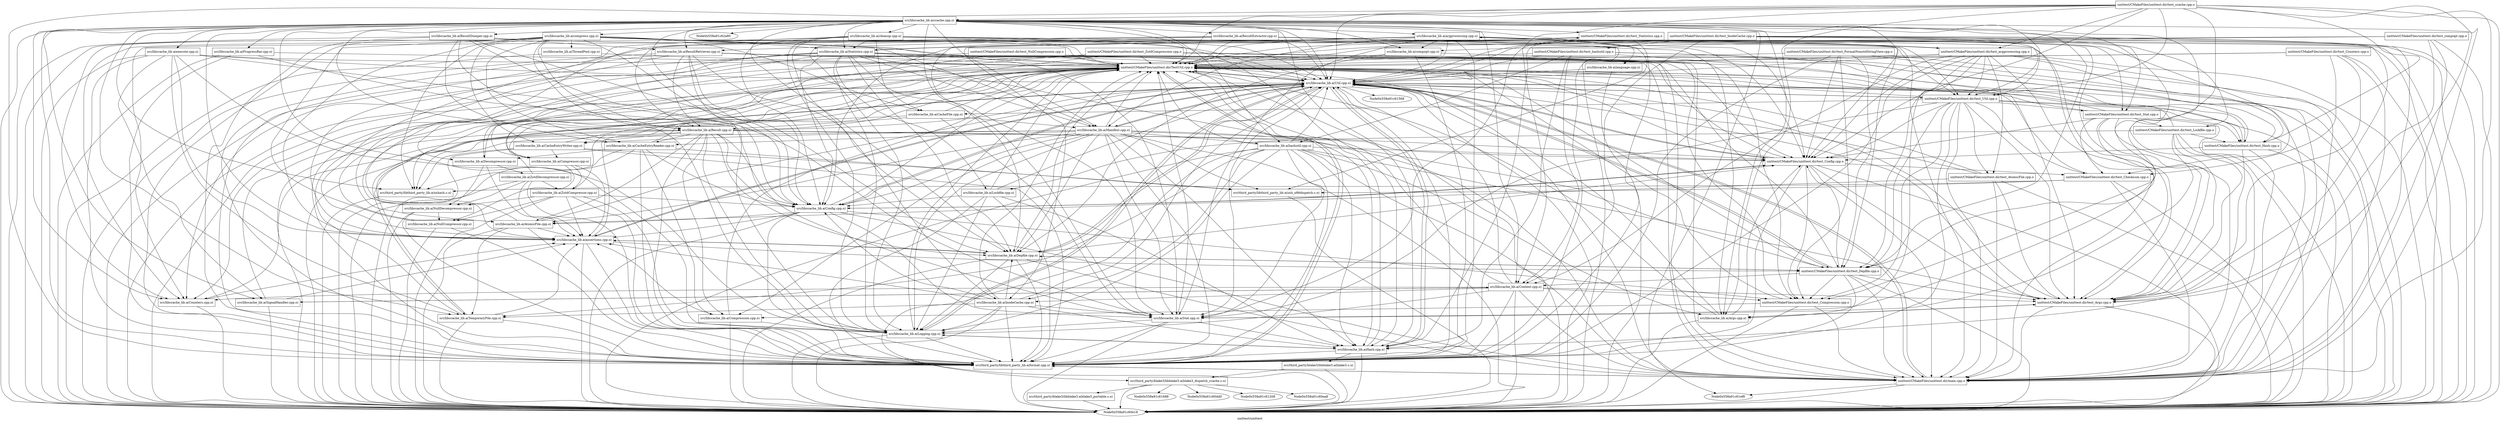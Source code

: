 digraph "unittest/unittest" {
	label="unittest/unittest";

	Node0x558a91c62138 [shape=record,label="{unittest/CMakeFiles/unittest.dir/TestUtil.cpp.o}"];
	Node0x558a91c62138 -> Node0x558a91c60e18;
	Node0x558a91c62138 -> Node0x558a91c60ef0;
	Node0x558a91c62138 -> Node0x558a91c61718;
	Node0x558a91c61b08 [shape=record,label="{unittest/CMakeFiles/unittest.dir/main.cpp.o}"];
	Node0x558a91c61b08 -> Node0x558a91c62138;
	Node0x558a91c61b08 -> Node0x558a91c61ef8;
	Node0x558a91c61b08 -> Node0x558a91c60e18;
	Node0x558a91c61b08 -> Node0x558a91c60ef0;
	Node0x558a91c61b08 -> Node0x558a91c61718;
	Node0x558a91c61520 [shape=record,label="{unittest/CMakeFiles/unittest.dir/test_Args.cpp.o}"];
	Node0x558a91c61520 -> Node0x558a91c62138;
	Node0x558a91c61520 -> Node0x558a91c61b08;
	Node0x558a91c61520 -> Node0x558a91c620f0;
	Node0x558a91c61520 -> Node0x558a91c60e18;
	Node0x558a91c61520 -> Node0x558a91c60ef0;
	Node0x558a91c60e60 [shape=record,label="{unittest/CMakeFiles/unittest.dir/test_AtomicFile.cpp.o}"];
	Node0x558a91c60e60 -> Node0x558a91c62138;
	Node0x558a91c60e60 -> Node0x558a91c61b08;
	Node0x558a91c60e60 -> Node0x558a91c61520;
	Node0x558a91c60e60 -> Node0x558a91c62c30;
	Node0x558a91c60e60 -> Node0x558a91c60e18;
	Node0x558a91c60e60 -> Node0x558a91c60ef0;
	Node0x558a91c60b00 [shape=record,label="{unittest/CMakeFiles/unittest.dir/test_Checksum.cpp.o}"];
	Node0x558a91c60b00 -> Node0x558a91c62138;
	Node0x558a91c60b00 -> Node0x558a91c61b08;
	Node0x558a91c60b00 -> Node0x558a91c60e18;
	Node0x558a91c60b00 -> Node0x558a91c60b48;
	Node0x558a91c60b00 -> Node0x558a91c627f8;
	Node0x558a91c61178 [shape=record,label="{unittest/CMakeFiles/unittest.dir/test_Compression.cpp.o}"];
	Node0x558a91c61178 -> Node0x558a91c62138;
	Node0x558a91c61178 -> Node0x558a91c61b08;
	Node0x558a91c61178 -> Node0x558a91c60c68;
	Node0x558a91c61178 -> Node0x558a91c60e18;
	Node0x558a91c617a8 [shape=record,label="{unittest/CMakeFiles/unittest.dir/test_Config.cpp.o}"];
	Node0x558a91c617a8 -> Node0x558a91c62138;
	Node0x558a91c617a8 -> Node0x558a91c61b08;
	Node0x558a91c617a8 -> Node0x558a91c61520;
	Node0x558a91c617a8 -> Node0x558a91c60b00;
	Node0x558a91c617a8 -> Node0x558a91c61178;
	Node0x558a91c617a8 -> Node0x558a91c62528;
	Node0x558a91c617a8 -> Node0x558a91c60e18;
	Node0x558a91c617a8 -> Node0x558a91c60ef0;
	Node0x558a91c617a8 -> Node0x558a91c61718;
	Node0x558a91c61dd8 [shape=record,label="{unittest/CMakeFiles/unittest.dir/test_Counters.cpp.o}"];
	Node0x558a91c61dd8 -> Node0x558a91c62138;
	Node0x558a91c61dd8 -> Node0x558a91c61b08;
	Node0x558a91c61dd8 -> Node0x558a91c61520;
	Node0x558a91c61dd8 -> Node0x558a91c60b00;
	Node0x558a91c61dd8 -> Node0x558a91c60e18;
	Node0x558a91c61dd8 -> Node0x558a91c621c8;
	Node0x558a91c612e0 [shape=record,label="{unittest/CMakeFiles/unittest.dir/test_Depfile.cpp.o}"];
	Node0x558a91c612e0 -> Node0x558a91c62138;
	Node0x558a91c612e0 -> Node0x558a91c61b08;
	Node0x558a91c612e0 -> Node0x558a91c61520;
	Node0x558a91c612e0 -> Node0x558a91c61178;
	Node0x558a91c612e0 -> Node0x558a91c617a8;
	Node0x558a91c612e0 -> Node0x558a91c60e18;
	Node0x558a91c612e0 -> Node0x558a91c61370;
	Node0x558a91c612e0 -> Node0x558a91c62498;
	Node0x558a91c612e0 -> Node0x558a91c60ef0;
	Node0x558a91c612e0 -> Node0x558a91c61718;
	Node0x558a91c61f40 [shape=record,label="{unittest/CMakeFiles/unittest.dir/test_FormatNonstdStringView.cpp.o}"];
	Node0x558a91c61f40 -> Node0x558a91c62138;
	Node0x558a91c61f40 -> Node0x558a91c61b08;
	Node0x558a91c61f40 -> Node0x558a91c61178;
	Node0x558a91c61f40 -> Node0x558a91c617a8;
	Node0x558a91c61f40 -> Node0x558a91c612e0;
	Node0x558a91c61f40 -> Node0x558a91c60e18;
	Node0x558a91c61f40 -> Node0x558a91c61718;
	Node0x558a91c62180 [shape=record,label="{unittest/CMakeFiles/unittest.dir/test_Hash.cpp.o}"];
	Node0x558a91c62180 -> Node0x558a91c62138;
	Node0x558a91c62180 -> Node0x558a91c61b08;
	Node0x558a91c62180 -> Node0x558a91c617a8;
	Node0x558a91c62180 -> Node0x558a91c60e18;
	Node0x558a91c62180 -> Node0x558a91c610e8;
	Node0x558a91c62180 -> Node0x558a91c60ef0;
	Node0x558a91c62570 [shape=record,label="{unittest/CMakeFiles/unittest.dir/test_Lockfile.cpp.o}"];
	Node0x558a91c62570 -> Node0x558a91c62138;
	Node0x558a91c62570 -> Node0x558a91c61b08;
	Node0x558a91c62570 -> Node0x558a91c61520;
	Node0x558a91c62570 -> Node0x558a91c62180;
	Node0x558a91c62570 -> Node0x558a91c60e18;
	Node0x558a91c62570 -> Node0x558a91c61838;
	Node0x558a91c62570 -> Node0x558a91c629f0;
	Node0x558a91c60bd8 [shape=record,label="{unittest/CMakeFiles/unittest.dir/test_NullCompression.cpp.o}"];
	Node0x558a91c60bd8 -> Node0x558a91c62138;
	Node0x558a91c60bd8 -> Node0x558a91c61b08;
	Node0x558a91c60bd8 -> Node0x558a91c61178;
	Node0x558a91c60bd8 -> Node0x558a91c62180;
	Node0x558a91c60bd8 -> Node0x558a91c61880;
	Node0x558a91c60bd8 -> Node0x558a91c60e18;
	Node0x558a91c60bd8 -> Node0x558a91c61e68;
	Node0x558a91c60f38 [shape=record,label="{unittest/CMakeFiles/unittest.dir/test_Stat.cpp.o}"];
	Node0x558a91c60f38 -> Node0x558a91c62138;
	Node0x558a91c60f38 -> Node0x558a91c61b08;
	Node0x558a91c60f38 -> Node0x558a91c61520;
	Node0x558a91c60f38 -> Node0x558a91c60b00;
	Node0x558a91c60f38 -> Node0x558a91c617a8;
	Node0x558a91c60f38 -> Node0x558a91c62180;
	Node0x558a91c60f38 -> Node0x558a91c62570;
	Node0x558a91c60f38 -> Node0x558a91c60e18;
	Node0x558a91c60f38 -> Node0x558a91c629f0;
	Node0x558a91c60f38 -> Node0x558a91c60ef0;
	Node0x558a91c61a30 [shape=record,label="{unittest/CMakeFiles/unittest.dir/test_Statistics.cpp.o}"];
	Node0x558a91c61a30 -> Node0x558a91c62138;
	Node0x558a91c61a30 -> Node0x558a91c61b08;
	Node0x558a91c61a30 -> Node0x558a91c61520;
	Node0x558a91c61a30 -> Node0x558a91c60b00;
	Node0x558a91c61a30 -> Node0x558a91c60f38;
	Node0x558a91c61a30 -> Node0x558a91c60e18;
	Node0x558a91c61a30 -> Node0x558a91c621c8;
	Node0x558a91c61a30 -> Node0x558a91c62330;
	Node0x558a91c61a30 -> Node0x558a91c60ef0;
	Node0x558a91c61a30 -> Node0x558a91c61718;
	Node0x558a91c62378 [shape=record,label="{unittest/CMakeFiles/unittest.dir/test_Util.cpp.o}"];
	Node0x558a91c62378 -> Node0x558a91c62138;
	Node0x558a91c62378 -> Node0x558a91c61b08;
	Node0x558a91c62378 -> Node0x558a91c61520;
	Node0x558a91c62378 -> Node0x558a91c60e60;
	Node0x558a91c62378 -> Node0x558a91c60b00;
	Node0x558a91c62378 -> Node0x558a91c61178;
	Node0x558a91c62378 -> Node0x558a91c617a8;
	Node0x558a91c62378 -> Node0x558a91c612e0;
	Node0x558a91c62378 -> Node0x558a91c62180;
	Node0x558a91c62378 -> Node0x558a91c60f38;
	Node0x558a91c62378 -> Node0x558a91c624e0;
	Node0x558a91c62378 -> Node0x558a91c60e18;
	Node0x558a91c62378 -> Node0x558a91c629f0;
	Node0x558a91c62378 -> Node0x558a91c60ef0;
	Node0x558a91c62378 -> Node0x558a91c61718;
	Node0x558a91c62a38 [shape=record,label="{unittest/CMakeFiles/unittest.dir/test_ZstdCompression.cpp.o}"];
	Node0x558a91c62a38 -> Node0x558a91c62138;
	Node0x558a91c62a38 -> Node0x558a91c61b08;
	Node0x558a91c62a38 -> Node0x558a91c61178;
	Node0x558a91c62a38 -> Node0x558a91c62180;
	Node0x558a91c62a38 -> Node0x558a91c61880;
	Node0x558a91c62a38 -> Node0x558a91c60e18;
	Node0x558a91c62a38 -> Node0x558a91c61e68;
	Node0x558a91c626d8 [shape=record,label="{unittest/CMakeFiles/unittest.dir/test_argprocessing.cpp.o}"];
	Node0x558a91c626d8 -> Node0x558a91c62138;
	Node0x558a91c626d8 -> Node0x558a91c61b08;
	Node0x558a91c626d8 -> Node0x558a91c61520;
	Node0x558a91c626d8 -> Node0x558a91c60e60;
	Node0x558a91c626d8 -> Node0x558a91c617a8;
	Node0x558a91c626d8 -> Node0x558a91c612e0;
	Node0x558a91c626d8 -> Node0x558a91c62180;
	Node0x558a91c626d8 -> Node0x558a91c62378;
	Node0x558a91c626d8 -> Node0x558a91c620f0;
	Node0x558a91c626d8 -> Node0x558a91c60e18;
	Node0x558a91c626d8 -> Node0x558a91c61370;
	Node0x558a91c626d8 -> Node0x558a91c60ef0;
	Node0x558a91c626d8 -> Node0x558a91c62210;
	Node0x558a91c626d8 -> Node0x558a91c61718;
	Node0x558a91c60a28 [shape=record,label="{unittest/CMakeFiles/unittest.dir/test_ccache.cpp.o}"];
	Node0x558a91c60a28 -> Node0x558a91c62138;
	Node0x558a91c60a28 -> Node0x558a91c61b08;
	Node0x558a91c60a28 -> Node0x558a91c61520;
	Node0x558a91c60a28 -> Node0x558a91c617a8;
	Node0x558a91c60a28 -> Node0x558a91c612e0;
	Node0x558a91c60a28 -> Node0x558a91c62180;
	Node0x558a91c60a28 -> Node0x558a91c62378;
	Node0x558a91c60a28 -> Node0x558a91c626d8;
	Node0x558a91c60a28 -> Node0x558a91c620f0;
	Node0x558a91c60a28 -> Node0x558a91c60e18;
	Node0x558a91c60a28 -> Node0x558a91c61370;
	Node0x558a91c60a28 -> Node0x558a91c60ef0;
	Node0x558a91c60a28 -> Node0x558a91c61400;
	Node0x558a91c60a28 -> Node0x558a91c61718;
	Node0x558a91c61cb8 [shape=record,label="{unittest/CMakeFiles/unittest.dir/test_compopt.cpp.o}"];
	Node0x558a91c61cb8 -> Node0x558a91c62138;
	Node0x558a91c61cb8 -> Node0x558a91c61b08;
	Node0x558a91c61cb8 -> Node0x558a91c61520;
	Node0x558a91c61cb8 -> Node0x558a91c60e18;
	Node0x558a91c61cb8 -> Node0x558a91c62648;
	Node0x558a91c62768 [shape=record,label="{unittest/CMakeFiles/unittest.dir/test_hashutil.cpp.o}"];
	Node0x558a91c62768 -> Node0x558a91c62138;
	Node0x558a91c62768 -> Node0x558a91c61b08;
	Node0x558a91c62768 -> Node0x558a91c61520;
	Node0x558a91c62768 -> Node0x558a91c60e18;
	Node0x558a91c62768 -> Node0x558a91c61370;
	Node0x558a91c62768 -> Node0x558a91c610e8;
	Node0x558a91c62768 -> Node0x558a91c60ef0;
	Node0x558a91c62768 -> Node0x558a91c619e8;
	Node0x558a91c60fc8 [shape=record,label="{unittest/CMakeFiles/unittest.dir/test_InodeCache.cpp.o}"];
	Node0x558a91c60fc8 -> Node0x558a91c62138;
	Node0x558a91c60fc8 -> Node0x558a91c61b08;
	Node0x558a91c60fc8 -> Node0x558a91c61520;
	Node0x558a91c60fc8 -> Node0x558a91c62570;
	Node0x558a91c60fc8 -> Node0x558a91c60f38;
	Node0x558a91c60fc8 -> Node0x558a91c62378;
	Node0x558a91c60fc8 -> Node0x558a91c62768;
	Node0x558a91c60fc8 -> Node0x558a91c62528;
	Node0x558a91c60fc8 -> Node0x558a91c60e18;
	Node0x558a91c60fc8 -> Node0x558a91c61370;
	Node0x558a91c60fc8 -> Node0x558a91c610e8;
	Node0x558a91c60fc8 -> Node0x558a91c629f0;
	Node0x558a91c60fc8 -> Node0x558a91c60ef0;
	Node0x558a91c60fc8 -> Node0x558a91c61f88;
	Node0x558a91c620f0 [shape=record,label="{src/libccache_lib.a(Args.cpp.o)}"];
	Node0x558a91c620f0 -> Node0x558a91c62138;
	Node0x558a91c620f0 -> Node0x558a91c61520;
	Node0x558a91c620f0 -> Node0x558a91c617a8;
	Node0x558a91c620f0 -> Node0x558a91c60e18;
	Node0x558a91c620f0 -> Node0x558a91c60ef0;
	Node0x558a91c62c30 [shape=record,label="{src/libccache_lib.a(AtomicFile.cpp.o)}"];
	Node0x558a91c62c30 -> Node0x558a91c62138;
	Node0x558a91c62c30 -> Node0x558a91c60e18;
	Node0x558a91c62c30 -> Node0x558a91c61a78;
	Node0x558a91c62c30 -> Node0x558a91c60ef0;
	Node0x558a91c62c30 -> Node0x558a91c62018;
	Node0x558a91c62c30 -> Node0x558a91c61718;
	Node0x558a91c624e0 [shape=record,label="{src/libccache_lib.a(CacheFile.cpp.o)}"];
	Node0x558a91c624e0 -> Node0x558a91c62138;
	Node0x558a91c624e0 -> Node0x558a91c60e18;
	Node0x558a91c624e0 -> Node0x558a91c61e20;
	Node0x558a91c624e0 -> Node0x558a91c60a70;
	Node0x558a91c624e0 -> Node0x558a91c629f0;
	Node0x558a91c60c68 [shape=record,label="{src/libccache_lib.a(Compression.cpp.o)}"];
	Node0x558a91c60c68 -> Node0x558a91c62138;
	Node0x558a91c60c68 -> Node0x558a91c60e18;
	Node0x558a91c60c68 -> Node0x558a91c62018;
	Node0x558a91c60c68 -> Node0x558a91c61718;
	Node0x558a91c61880 [shape=record,label="{src/libccache_lib.a(Compressor.cpp.o)}"];
	Node0x558a91c61880 -> Node0x558a91c62138;
	Node0x558a91c61880 -> Node0x558a91c60cf8;
	Node0x558a91c61880 -> Node0x558a91c60c20;
	Node0x558a91c61880 -> Node0x558a91c62018;
	Node0x558a91c62528 [shape=record,label="{src/libccache_lib.a(Config.cpp.o)}"];
	Node0x558a91c62528 -> Node0x558a91c62138;
	Node0x558a91c62528 -> Node0x558a91c61b08;
	Node0x558a91c62528 -> Node0x558a91c61178;
	Node0x558a91c62528 -> Node0x558a91c617a8;
	Node0x558a91c62528 -> Node0x558a91c62c30;
	Node0x558a91c62528 -> Node0x558a91c60e18;
	Node0x558a91c62528 -> Node0x558a91c629f0;
	Node0x558a91c62528 -> Node0x558a91c60ef0;
	Node0x558a91c62528 -> Node0x558a91c62018;
	Node0x558a91c62528 -> Node0x558a91c61718;
	Node0x558a91c61370 [shape=record,label="{src/libccache_lib.a(Context.cpp.o)}"];
	Node0x558a91c61370 -> Node0x558a91c62138;
	Node0x558a91c61370 -> Node0x558a91c61b08;
	Node0x558a91c61370 -> Node0x558a91c61520;
	Node0x558a91c61370 -> Node0x558a91c61178;
	Node0x558a91c61370 -> Node0x558a91c60e18;
	Node0x558a91c61370 -> Node0x558a91c621c8;
	Node0x558a91c61370 -> Node0x558a91c61640;
	Node0x558a91c61370 -> Node0x558a91c62720;
	Node0x558a91c61370 -> Node0x558a91c60ef0;
	Node0x558a91c61370 -> Node0x558a91c61f88;
	Node0x558a91c61370 -> Node0x558a91c61718;
	Node0x558a91c621c8 [shape=record,label="{src/libccache_lib.a(Counters.cpp.o)}"];
	Node0x558a91c621c8 -> Node0x558a91c60e18;
	Node0x558a91c621c8 -> Node0x558a91c62018;
	Node0x558a91c61e68 [shape=record,label="{src/libccache_lib.a(Decompressor.cpp.o)}"];
	Node0x558a91c61e68 -> Node0x558a91c62138;
	Node0x558a91c61e68 -> Node0x558a91c61910;
	Node0x558a91c61e68 -> Node0x558a91c62600;
	Node0x558a91c61e68 -> Node0x558a91c62018;
	Node0x558a91c62498 [shape=record,label="{src/libccache_lib.a(Depfile.cpp.o)}"];
	Node0x558a91c62498 -> Node0x558a91c62138;
	Node0x558a91c62498 -> Node0x558a91c61b08;
	Node0x558a91c62498 -> Node0x558a91c617a8;
	Node0x558a91c62498 -> Node0x558a91c612e0;
	Node0x558a91c62498 -> Node0x558a91c60e18;
	Node0x558a91c62498 -> Node0x558a91c61640;
	Node0x558a91c62498 -> Node0x558a91c60ef0;
	Node0x558a91c62498 -> Node0x558a91c62018;
	Node0x558a91c62498 -> Node0x558a91c61718;
	Node0x558a91c610e8 [shape=record,label="{src/libccache_lib.a(Hash.cpp.o)}"];
	Node0x558a91c610e8 -> Node0x558a91c62138;
	Node0x558a91c610e8 -> Node0x558a91c60e18;
	Node0x558a91c610e8 -> Node0x558a91c61640;
	Node0x558a91c610e8 -> Node0x558a91c60ef0;
	Node0x558a91c610e8 -> Node0x558a91c61718;
	Node0x558a91c610e8 -> Node0x558a91c62b10;
	Node0x558a91c61838 [shape=record,label="{src/libccache_lib.a(Lockfile.cpp.o)}"];
	Node0x558a91c61838 -> Node0x558a91c62138;
	Node0x558a91c61838 -> Node0x558a91c62528;
	Node0x558a91c61838 -> Node0x558a91c60e18;
	Node0x558a91c61838 -> Node0x558a91c610e8;
	Node0x558a91c61838 -> Node0x558a91c61640;
	Node0x558a91c61838 -> Node0x558a91c60ef0;
	Node0x558a91c61838 -> Node0x558a91c61718;
	Node0x558a91c61640 [shape=record,label="{src/libccache_lib.a(Logging.cpp.o)}"];
	Node0x558a91c61640 -> Node0x558a91c62138;
	Node0x558a91c61640 -> Node0x558a91c60e18;
	Node0x558a91c61640 -> Node0x558a91c610e8;
	Node0x558a91c61640 -> Node0x558a91c60ef0;
	Node0x558a91c61640 -> Node0x558a91c61718;
	Node0x558a91c61e20 [shape=record,label="{src/libccache_lib.a(Manifest.cpp.o)}"];
	Node0x558a91c61e20 -> Node0x558a91c62138;
	Node0x558a91c61e20 -> Node0x558a91c61b08;
	Node0x558a91c61e20 -> Node0x558a91c617a8;
	Node0x558a91c61e20 -> Node0x558a91c62c30;
	Node0x558a91c61e20 -> Node0x558a91c60c68;
	Node0x558a91c61e20 -> Node0x558a91c62528;
	Node0x558a91c61e20 -> Node0x558a91c60e18;
	Node0x558a91c61e20 -> Node0x558a91c62498;
	Node0x558a91c61e20 -> Node0x558a91c610e8;
	Node0x558a91c61e20 -> Node0x558a91c61640;
	Node0x558a91c61e20 -> Node0x558a91c62960;
	Node0x558a91c61e20 -> Node0x558a91c62690;
	Node0x558a91c61e20 -> Node0x558a91c629f0;
	Node0x558a91c61e20 -> Node0x558a91c60ef0;
	Node0x558a91c61e20 -> Node0x558a91c619e8;
	Node0x558a91c61e20 -> Node0x558a91c61718;
	Node0x558a91c61e20 -> Node0x558a91c60b48;
	Node0x558a91c61e20 -> Node0x558a91c627f8;
	Node0x558a91c62960 [shape=record,label="{src/libccache_lib.a(CacheEntryReader.cpp.o)}"];
	Node0x558a91c62960 -> Node0x558a91c62138;
	Node0x558a91c62960 -> Node0x558a91c60c68;
	Node0x558a91c62960 -> Node0x558a91c62528;
	Node0x558a91c62960 -> Node0x558a91c60e18;
	Node0x558a91c62960 -> Node0x558a91c61e68;
	Node0x558a91c62960 -> Node0x558a91c61718;
	Node0x558a91c62960 -> Node0x558a91c60b48;
	Node0x558a91c62960 -> Node0x558a91c627f8;
	Node0x558a91c62690 [shape=record,label="{src/libccache_lib.a(CacheEntryWriter.cpp.o)}"];
	Node0x558a91c62690 -> Node0x558a91c62138;
	Node0x558a91c62690 -> Node0x558a91c61880;
	Node0x558a91c62690 -> Node0x558a91c60e18;
	Node0x558a91c62690 -> Node0x558a91c61718;
	Node0x558a91c62690 -> Node0x558a91c60b48;
	Node0x558a91c62690 -> Node0x558a91c627f8;
	Node0x558a91c60cf8 [shape=record,label="{src/libccache_lib.a(NullCompressor.cpp.o)}"];
	Node0x558a91c60cf8 -> Node0x558a91c62138;
	Node0x558a91c60cf8 -> Node0x558a91c60e18;
	Node0x558a91c60cf8 -> Node0x558a91c61718;
	Node0x558a91c61910 [shape=record,label="{src/libccache_lib.a(NullDecompressor.cpp.o)}"];
	Node0x558a91c61910 -> Node0x558a91c62138;
	Node0x558a91c61910 -> Node0x558a91c60e18;
	Node0x558a91c61910 -> Node0x558a91c60cf8;
	Node0x558a91c61910 -> Node0x558a91c61718;
	Node0x558a91c60a70 [shape=record,label="{src/libccache_lib.a(Result.cpp.o)}"];
	Node0x558a91c60a70 -> Node0x558a91c62138;
	Node0x558a91c60a70 -> Node0x558a91c617a8;
	Node0x558a91c60a70 -> Node0x558a91c612e0;
	Node0x558a91c60a70 -> Node0x558a91c62c30;
	Node0x558a91c60a70 -> Node0x558a91c60c68;
	Node0x558a91c60a70 -> Node0x558a91c62528;
	Node0x558a91c60a70 -> Node0x558a91c60e18;
	Node0x558a91c60a70 -> Node0x558a91c621c8;
	Node0x558a91c60a70 -> Node0x558a91c62498;
	Node0x558a91c60a70 -> Node0x558a91c61640;
	Node0x558a91c60a70 -> Node0x558a91c62960;
	Node0x558a91c60a70 -> Node0x558a91c62690;
	Node0x558a91c60a70 -> Node0x558a91c629f0;
	Node0x558a91c60a70 -> Node0x558a91c60ef0;
	Node0x558a91c60a70 -> Node0x558a91c61718;
	Node0x558a91c60a70 -> Node0x558a91c60b48;
	Node0x558a91c62720 [shape=record,label="{src/libccache_lib.a(SignalHandler.cpp.o)}"];
	Node0x558a91c62720 -> Node0x558a91c62138;
	Node0x558a91c62720 -> Node0x558a91c60e18;
	Node0x558a91c62720 -> Node0x558a91c61370;
	Node0x558a91c62720 -> Node0x558a91c62018;
	Node0x558a91c629f0 [shape=record,label="{src/libccache_lib.a(Stat.cpp.o)}"];
	Node0x558a91c629f0 -> Node0x558a91c62138;
	Node0x558a91c629f0 -> Node0x558a91c60e18;
	Node0x558a91c629f0 -> Node0x558a91c610e8;
	Node0x558a91c629f0 -> Node0x558a91c61640;
	Node0x558a91c629f0 -> Node0x558a91c61718;
	Node0x558a91c62330 [shape=record,label="{src/libccache_lib.a(Statistics.cpp.o)}"];
	Node0x558a91c62330 -> Node0x558a91c62138;
	Node0x558a91c62330 -> Node0x558a91c617a8;
	Node0x558a91c62330 -> Node0x558a91c612e0;
	Node0x558a91c62330 -> Node0x558a91c61a30;
	Node0x558a91c62330 -> Node0x558a91c62c30;
	Node0x558a91c62330 -> Node0x558a91c62528;
	Node0x558a91c62330 -> Node0x558a91c60e18;
	Node0x558a91c62330 -> Node0x558a91c621c8;
	Node0x558a91c62330 -> Node0x558a91c62498;
	Node0x558a91c62330 -> Node0x558a91c610e8;
	Node0x558a91c62330 -> Node0x558a91c61838;
	Node0x558a91c62330 -> Node0x558a91c61640;
	Node0x558a91c62330 -> Node0x558a91c61e20;
	Node0x558a91c62330 -> Node0x558a91c629f0;
	Node0x558a91c62330 -> Node0x558a91c60ef0;
	Node0x558a91c62330 -> Node0x558a91c61718;
	Node0x558a91c61a78 [shape=record,label="{src/libccache_lib.a(TemporaryFile.cpp.o)}"];
	Node0x558a91c61a78 -> Node0x558a91c62138;
	Node0x558a91c61a78 -> Node0x558a91c60e18;
	Node0x558a91c61a78 -> Node0x558a91c60ef0;
	Node0x558a91c61a78 -> Node0x558a91c62018;
	Node0x558a91c61a78 -> Node0x558a91c61718;
	Node0x558a91c60ef0 [shape=record,label="{src/libccache_lib.a(Util.cpp.o)}"];
	Node0x558a91c60ef0 -> Node0x558a91c62138;
	Node0x558a91c60ef0 -> Node0x558a91c61b08;
	Node0x558a91c60ef0 -> Node0x558a91c617a8;
	Node0x558a91c60ef0 -> Node0x558a91c612e0;
	Node0x558a91c60ef0 -> Node0x558a91c62378;
	Node0x558a91c60ef0 -> Node0x558a91c62528;
	Node0x558a91c60ef0 -> Node0x558a91c60e18;
	Node0x558a91c60ef0 -> Node0x558a91c62498;
	Node0x558a91c60ef0 -> Node0x558a91c610e8;
	Node0x558a91c60ef0 -> Node0x558a91c61640;
	Node0x558a91c60ef0 -> Node0x558a91c61e20;
	Node0x558a91c60ef0 -> Node0x558a91c629f0;
	Node0x558a91c60ef0 -> Node0x558a91c61a78;
	Node0x558a91c60ef0 -> Node0x558a91c62018;
	Node0x558a91c60ef0 -> Node0x558a91c61568;
	Node0x558a91c60ef0 -> Node0x558a91c61718;
	Node0x558a91c60c20 [shape=record,label="{src/libccache_lib.a(ZstdCompressor.cpp.o)}"];
	Node0x558a91c60c20 -> Node0x558a91c62138;
	Node0x558a91c60c20 -> Node0x558a91c62528;
	Node0x558a91c60c20 -> Node0x558a91c60e18;
	Node0x558a91c60c20 -> Node0x558a91c61640;
	Node0x558a91c60c20 -> Node0x558a91c60cf8;
	Node0x558a91c60c20 -> Node0x558a91c61910;
	Node0x558a91c60c20 -> Node0x558a91c62018;
	Node0x558a91c60c20 -> Node0x558a91c61718;
	Node0x558a91c62600 [shape=record,label="{src/libccache_lib.a(ZstdDecompressor.cpp.o)}"];
	Node0x558a91c62600 -> Node0x558a91c62138;
	Node0x558a91c62600 -> Node0x558a91c60e18;
	Node0x558a91c62600 -> Node0x558a91c61910;
	Node0x558a91c62600 -> Node0x558a91c60c20;
	Node0x558a91c62600 -> Node0x558a91c62018;
	Node0x558a91c62600 -> Node0x558a91c61718;
	Node0x558a91c62210 [shape=record,label="{src/libccache_lib.a(argprocessing.cpp.o)}"];
	Node0x558a91c62210 -> Node0x558a91c62138;
	Node0x558a91c62210 -> Node0x558a91c61b08;
	Node0x558a91c62210 -> Node0x558a91c61520;
	Node0x558a91c62210 -> Node0x558a91c612e0;
	Node0x558a91c62210 -> Node0x558a91c626d8;
	Node0x558a91c62210 -> Node0x558a91c620f0;
	Node0x558a91c62210 -> Node0x558a91c60e18;
	Node0x558a91c62210 -> Node0x558a91c62498;
	Node0x558a91c62210 -> Node0x558a91c61640;
	Node0x558a91c62210 -> Node0x558a91c61e20;
	Node0x558a91c62210 -> Node0x558a91c629f0;
	Node0x558a91c62210 -> Node0x558a91c60ef0;
	Node0x558a91c62210 -> Node0x558a91c62018;
	Node0x558a91c62210 -> Node0x558a91c62648;
	Node0x558a91c62210 -> Node0x558a91c610a0;
	Node0x558a91c62210 -> Node0x558a91c61718;
	Node0x558a91c62018 [shape=record,label="{src/libccache_lib.a(assertions.cpp.o)}"];
	Node0x558a91c62018 -> Node0x558a91c62138;
	Node0x558a91c62018 -> Node0x558a91c612e0;
	Node0x558a91c62018 -> Node0x558a91c60e18;
	Node0x558a91c62018 -> Node0x558a91c62498;
	Node0x558a91c62018 -> Node0x558a91c60ef0;
	Node0x558a91c62018 -> Node0x558a91c61718;
	Node0x558a91c61400 [shape=record,label="{src/libccache_lib.a(ccache.cpp.o)}"];
	Node0x558a91c61400 -> Node0x558a91c62138;
	Node0x558a91c61400 -> Node0x558a91c61b08;
	Node0x558a91c61400 -> Node0x558a91c61520;
	Node0x558a91c61400 -> Node0x558a91c61178;
	Node0x558a91c61400 -> Node0x558a91c617a8;
	Node0x558a91c61400 -> Node0x558a91c612e0;
	Node0x558a91c61400 -> Node0x558a91c61a30;
	Node0x558a91c61400 -> Node0x558a91c62378;
	Node0x558a91c61400 -> Node0x558a91c620f0;
	Node0x558a91c61400 -> Node0x558a91c62528;
	Node0x558a91c61400 -> Node0x558a91c61ef8;
	Node0x558a91c61400 -> Node0x558a91c60e18;
	Node0x558a91c61400 -> Node0x558a91c61370;
	Node0x558a91c61400 -> Node0x558a91c621c8;
	Node0x558a91c61400 -> Node0x558a91c62498;
	Node0x558a91c61400 -> Node0x558a91c610e8;
	Node0x558a91c61400 -> Node0x558a91c61640;
	Node0x558a91c61400 -> Node0x558a91c61e20;
	Node0x558a91c61400 -> Node0x558a91c60a70;
	Node0x558a91c61400 -> Node0x558a91c62720;
	Node0x558a91c61400 -> Node0x558a91c629f0;
	Node0x558a91c61400 -> Node0x558a91c62330;
	Node0x558a91c61400 -> Node0x558a91c61a78;
	Node0x558a91c61400 -> Node0x558a91c60ef0;
	Node0x558a91c61400 -> Node0x558a91c62210;
	Node0x558a91c61400 -> Node0x558a91c62018;
	Node0x558a91c61400 -> Node0x558a91c62060;
	Node0x558a91c61400 -> Node0x558a91c62ba0;
	Node0x558a91c61400 -> Node0x558a91c62d08;
	Node0x558a91c61400 -> Node0x558a91c61c70;
	Node0x558a91c61400 -> Node0x558a91c60cb0;
	Node0x558a91c61400 -> Node0x558a91c62648;
	Node0x558a91c61400 -> Node0x558a91c62c78;
	Node0x558a91c61400 -> Node0x558a91c613b8;
	Node0x558a91c61400 -> Node0x558a91c619e8;
	Node0x558a91c61400 -> Node0x558a91c62a80;
	Node0x558a91c61400 -> Node0x558a91c61718;
	Node0x558a91c61400 -> Node0x558a91c60b48;
	Node0x558a91c61400 -> Node0x558a91c627f8;
	Node0x558a91c62060 [shape=record,label="{src/libccache_lib.a(ProgressBar.cpp.o)}"];
	Node0x558a91c62060 -> Node0x558a91c62138;
	Node0x558a91c62060 -> Node0x558a91c62528;
	Node0x558a91c62060 -> Node0x558a91c60e18;
	Node0x558a91c62060 -> Node0x558a91c61718;
	Node0x558a91c62ba0 [shape=record,label="{src/libccache_lib.a(ResultRetriever.cpp.o)}"];
	Node0x558a91c62ba0 -> Node0x558a91c62138;
	Node0x558a91c62ba0 -> Node0x558a91c61b08;
	Node0x558a91c62ba0 -> Node0x558a91c617a8;
	Node0x558a91c62ba0 -> Node0x558a91c62528;
	Node0x558a91c62ba0 -> Node0x558a91c60e18;
	Node0x558a91c62ba0 -> Node0x558a91c62498;
	Node0x558a91c62ba0 -> Node0x558a91c61640;
	Node0x558a91c62ba0 -> Node0x558a91c60a70;
	Node0x558a91c62ba0 -> Node0x558a91c60ef0;
	Node0x558a91c62ba0 -> Node0x558a91c62018;
	Node0x558a91c62ba0 -> Node0x558a91c61718;
	Node0x558a91c62d08 [shape=record,label="{src/libccache_lib.a(ResultDumper.cpp.o)}"];
	Node0x558a91c62d08 -> Node0x558a91c62138;
	Node0x558a91c62d08 -> Node0x558a91c62528;
	Node0x558a91c62d08 -> Node0x558a91c60e18;
	Node0x558a91c62d08 -> Node0x558a91c62498;
	Node0x558a91c62d08 -> Node0x558a91c62960;
	Node0x558a91c62d08 -> Node0x558a91c60a70;
	Node0x558a91c62d08 -> Node0x558a91c62ba0;
	Node0x558a91c62d08 -> Node0x558a91c61718;
	Node0x558a91c61c70 [shape=record,label="{src/libccache_lib.a(ResultExtractor.cpp.o)}"];
	Node0x558a91c61c70 -> Node0x558a91c62138;
	Node0x558a91c61c70 -> Node0x558a91c617a8;
	Node0x558a91c61c70 -> Node0x558a91c60e18;
	Node0x558a91c61c70 -> Node0x558a91c60a70;
	Node0x558a91c61c70 -> Node0x558a91c60ef0;
	Node0x558a91c61c70 -> Node0x558a91c62018;
	Node0x558a91c61c70 -> Node0x558a91c62ba0;
	Node0x558a91c61c70 -> Node0x558a91c61718;
	Node0x558a91c60cb0 [shape=record,label="{src/libccache_lib.a(cleanup.cpp.o)}"];
	Node0x558a91c60cb0 -> Node0x558a91c62138;
	Node0x558a91c60cb0 -> Node0x558a91c62378;
	Node0x558a91c60cb0 -> Node0x558a91c624e0;
	Node0x558a91c60cb0 -> Node0x558a91c62528;
	Node0x558a91c60cb0 -> Node0x558a91c60e18;
	Node0x558a91c60cb0 -> Node0x558a91c621c8;
	Node0x558a91c60cb0 -> Node0x558a91c610e8;
	Node0x558a91c60cb0 -> Node0x558a91c61640;
	Node0x558a91c60cb0 -> Node0x558a91c62330;
	Node0x558a91c60cb0 -> Node0x558a91c60ef0;
	Node0x558a91c60cb0 -> Node0x558a91c61f88;
	Node0x558a91c60cb0 -> Node0x558a91c61718;
	Node0x558a91c62648 [shape=record,label="{src/libccache_lib.a(compopt.cpp.o)}"];
	Node0x558a91c62648 -> Node0x558a91c62138;
	Node0x558a91c62648 -> Node0x558a91c60e18;
	Node0x558a91c62648 -> Node0x558a91c62498;
	Node0x558a91c62648 -> Node0x558a91c61718;
	Node0x558a91c62c78 [shape=record,label="{src/libccache_lib.a(compress.cpp.o)}"];
	Node0x558a91c62c78 -> Node0x558a91c62138;
	Node0x558a91c62c78 -> Node0x558a91c617a8;
	Node0x558a91c62c78 -> Node0x558a91c62378;
	Node0x558a91c62c78 -> Node0x558a91c62c30;
	Node0x558a91c62c78 -> Node0x558a91c624e0;
	Node0x558a91c62c78 -> Node0x558a91c62528;
	Node0x558a91c62c78 -> Node0x558a91c60e18;
	Node0x558a91c62c78 -> Node0x558a91c621c8;
	Node0x558a91c62c78 -> Node0x558a91c61640;
	Node0x558a91c62c78 -> Node0x558a91c61e20;
	Node0x558a91c62c78 -> Node0x558a91c62960;
	Node0x558a91c62c78 -> Node0x558a91c62690;
	Node0x558a91c62c78 -> Node0x558a91c60a70;
	Node0x558a91c62c78 -> Node0x558a91c629f0;
	Node0x558a91c62c78 -> Node0x558a91c62330;
	Node0x558a91c62c78 -> Node0x558a91c60ef0;
	Node0x558a91c62c78 -> Node0x558a91c62018;
	Node0x558a91c62c78 -> Node0x558a91c622a0;
	Node0x558a91c62c78 -> Node0x558a91c61718;
	Node0x558a91c62c78 -> Node0x558a91c60b48;
	Node0x558a91c622a0 [shape=record,label="{src/libccache_lib.a(ThreadPool.cpp.o)}"];
	Node0x558a91c622a0 -> Node0x558a91c62138;
	Node0x558a91c622a0 -> Node0x558a91c60e18;
	Node0x558a91c613b8 [shape=record,label="{src/libccache_lib.a(execute.cpp.o)}"];
	Node0x558a91c613b8 -> Node0x558a91c62138;
	Node0x558a91c613b8 -> Node0x558a91c60e18;
	Node0x558a91c613b8 -> Node0x558a91c61640;
	Node0x558a91c613b8 -> Node0x558a91c62720;
	Node0x558a91c613b8 -> Node0x558a91c629f0;
	Node0x558a91c613b8 -> Node0x558a91c61a78;
	Node0x558a91c613b8 -> Node0x558a91c60ef0;
	Node0x558a91c613b8 -> Node0x558a91c62018;
	Node0x558a91c613b8 -> Node0x558a91c61718;
	Node0x558a91c619e8 [shape=record,label="{src/libccache_lib.a(hashutil.cpp.o)}"];
	Node0x558a91c619e8 -> Node0x558a91c62138;
	Node0x558a91c619e8 -> Node0x558a91c61b08;
	Node0x558a91c619e8 -> Node0x558a91c61520;
	Node0x558a91c619e8 -> Node0x558a91c617a8;
	Node0x558a91c619e8 -> Node0x558a91c620f0;
	Node0x558a91c619e8 -> Node0x558a91c60e18;
	Node0x558a91c619e8 -> Node0x558a91c610e8;
	Node0x558a91c619e8 -> Node0x558a91c61640;
	Node0x558a91c619e8 -> Node0x558a91c629f0;
	Node0x558a91c619e8 -> Node0x558a91c61a78;
	Node0x558a91c619e8 -> Node0x558a91c60ef0;
	Node0x558a91c619e8 -> Node0x558a91c61f88;
	Node0x558a91c619e8 -> Node0x558a91c61718;
	Node0x558a91c619e8 -> Node0x558a91c62450;
	Node0x558a91c610a0 [shape=record,label="{src/libccache_lib.a(language.cpp.o)}"];
	Node0x558a91c610a0 -> Node0x558a91c60e18;
	Node0x558a91c610a0 -> Node0x558a91c60ef0;
	Node0x558a91c61f88 [shape=record,label="{src/libccache_lib.a(InodeCache.cpp.o)}"];
	Node0x558a91c61f88 -> Node0x558a91c62138;
	Node0x558a91c61f88 -> Node0x558a91c62528;
	Node0x558a91c61f88 -> Node0x558a91c60e18;
	Node0x558a91c61f88 -> Node0x558a91c62498;
	Node0x558a91c61f88 -> Node0x558a91c610e8;
	Node0x558a91c61f88 -> Node0x558a91c61640;
	Node0x558a91c61f88 -> Node0x558a91c629f0;
	Node0x558a91c61f88 -> Node0x558a91c61a78;
	Node0x558a91c61f88 -> Node0x558a91c60ef0;
	Node0x558a91c61f88 -> Node0x558a91c62018;
	Node0x558a91c61f88 -> Node0x558a91c61718;
	Node0x558a91c61718 [shape=record,label="{src/third_party/libthird_party_lib.a(format.cpp.o)}"];
	Node0x558a91c61718 -> Node0x558a91c62138;
	Node0x558a91c61718 -> Node0x558a91c61b08;
	Node0x558a91c61718 -> Node0x558a91c60e18;
	Node0x558a91c60b48 [shape=record,label="{src/third_party/libthird_party_lib.a(xxhash.c.o)}"];
	Node0x558a91c60b48 -> Node0x558a91c60e18;
	Node0x558a91c627f8 [shape=record,label="{src/third_party/libthird_party_lib.a(xxh_x86dispatch.c.o)}"];
	Node0x558a91c627f8 -> Node0x558a91c60e18;
	Node0x558a91c62b10 [shape=record,label="{src/third_party/blake3/libblake3.a(blake3.c.o)}"];
	Node0x558a91c62b10 -> Node0x558a91c60e18;
	Node0x558a91c62b10 -> Node0x558a91c62450;
	Node0x558a91c62450 [shape=record,label="{src/third_party/blake3/libblake3.a(blake3_dispatch_ccache.c.o)}"];
	Node0x558a91c62450 -> Node0x558a91c60e18;
	Node0x558a91c62450 -> Node0x558a91c61688;
	Node0x558a91c62450 -> Node0x558a91c60dd0;
	Node0x558a91c62450 -> Node0x558a91c61208;
	Node0x558a91c62450 -> Node0x558a91c61490;
	Node0x558a91c62450 -> Node0x558a91c60ea8;
	Node0x558a91c61490 [shape=record,label="{src/third_party/blake3/libblake3.a(blake3_portable.c.o)}"];
	Node0x558a91c61490 -> Node0x558a91c60e18;
}
